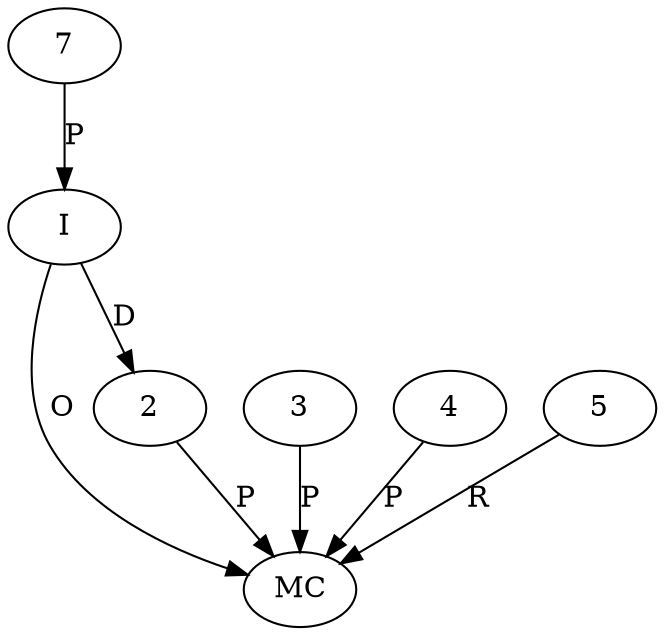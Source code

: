 digraph "AUG" {

  1 [ label="MC" s="parseInto()" t="UNKNOWN" l="621" ];
  2 [ t="int" v="0" ];
  3 [ t="String" v="2004-06-09T10:20:30" ];
  4 [ t="int" v="0" ];
  5 [ t="UNKNOWN" n="dummy_" ];
  6 [ label="I" t="MutableDateTime" l="620" ];
  7 [ t="long" v="0L" ];
  5 -> 1 [ label="R" ];
  3 -> 1 [ label="P" ];
  2 -> 1 [ label="P" ];
  4 -> 1 [ label="P" ];
  6 -> 1 [ label="O" ];
  6 -> 2 [ label="D" ];
  7 -> 6 [ label="P" ];
}
